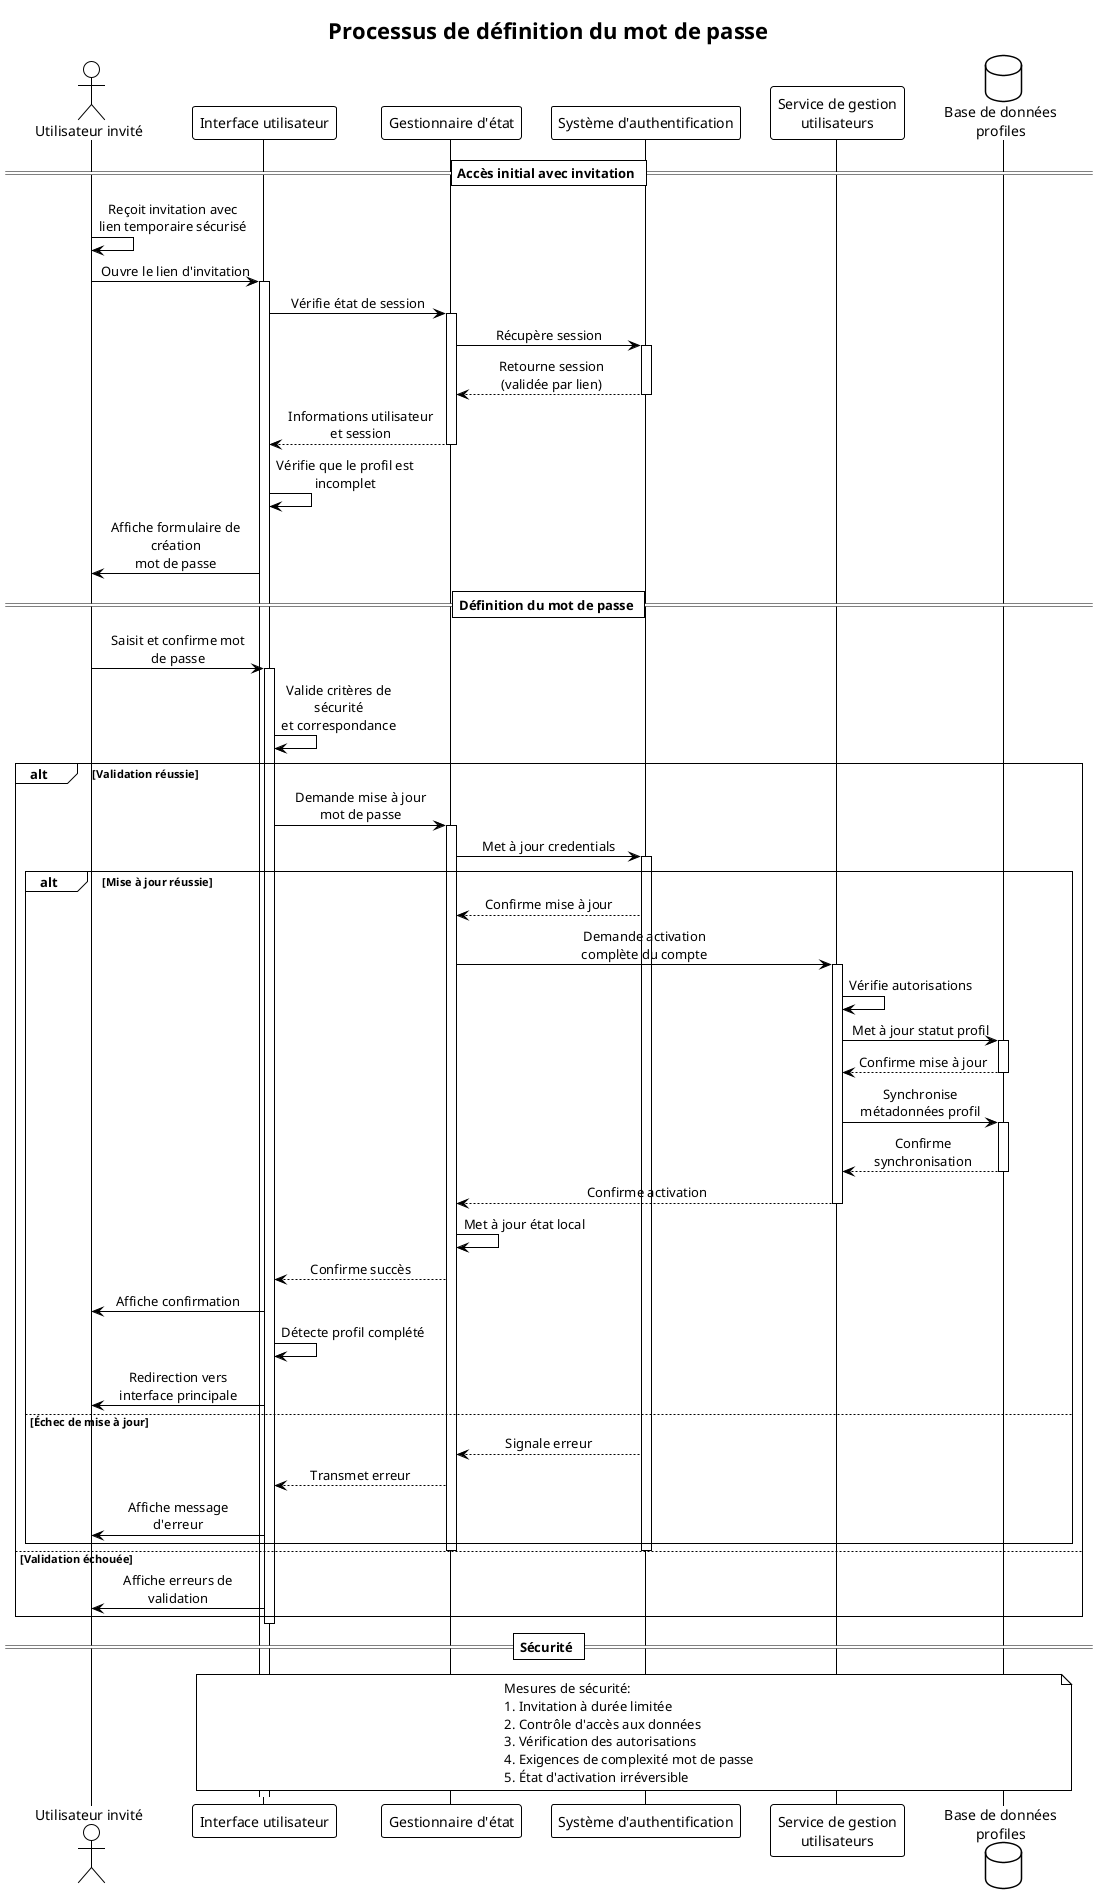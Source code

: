 @startuml "Définition du mot de passe"
!theme plain
skinparam sequenceMessageAlign center
skinparam responseMessageBelowArrow true
skinparam maxMessageSize 150

title "Processus de définition du mot de passe"

actor "Utilisateur invité" as User
participant "Interface utilisateur" as UI
participant "Gestionnaire d'état" as StateManager
participant "Système d'authentification" as AuthSystem
participant "Service de gestion\nutilisateurs" as UserService
database "Base de données\nprofiles" as ProfilesDB

== Accès initial avec invitation ==
User -> User : Reçoit invitation avec\nlien temporaire sécurisé
User -> UI : Ouvre le lien d'invitation
activate UI

UI -> StateManager : Vérifie état de session
activate StateManager
StateManager -> AuthSystem : Récupère session
activate AuthSystem
AuthSystem --> StateManager : Retourne session (validée par lien)
deactivate AuthSystem
StateManager --> UI : Informations utilisateur et session
deactivate StateManager

UI -> UI : Vérifie que le profil est incomplet
UI -> User : Affiche formulaire de création\nmot de passe

== Définition du mot de passe ==
User -> UI : Saisit et confirme mot de passe
activate UI
UI -> UI : Valide critères de sécurité\net correspondance
alt Validation réussie
    UI -> StateManager : Demande mise à jour mot de passe
    activate StateManager
    StateManager -> AuthSystem : Met à jour credentials
    activate AuthSystem
    
    alt Mise à jour réussie
        AuthSystem --> StateManager : Confirme mise à jour
        
        StateManager -> UserService : Demande activation complète du compte
        activate UserService
        UserService -> UserService : Vérifie autorisations
        UserService -> ProfilesDB : Met à jour statut profil
        activate ProfilesDB
        ProfilesDB --> UserService : Confirme mise à jour
        deactivate ProfilesDB
        
        UserService -> ProfilesDB : Synchronise métadonnées profil
        activate ProfilesDB
        ProfilesDB --> UserService : Confirme synchronisation
        deactivate ProfilesDB
        
        UserService --> StateManager : Confirme activation
        deactivate UserService
        
        StateManager -> StateManager : Met à jour état local
        StateManager --> UI : Confirme succès
        
        UI -> User : Affiche confirmation
        UI -> UI : Détecte profil complété
        UI -> User : Redirection vers interface principale
    else Échec de mise à jour
        AuthSystem --> StateManager : Signale erreur
        StateManager --> UI : Transmet erreur
        UI -> User : Affiche message d'erreur
    end
    
    deactivate AuthSystem
    deactivate StateManager
else Validation échouée
    UI -> User : Affiche erreurs de validation
end

deactivate UI

== Sécurité ==
note over UI, ProfilesDB
  Mesures de sécurité:
  1. Invitation à durée limitée
  2. Contrôle d'accès aux données
  3. Vérification des autorisations
  4. Exigences de complexité mot de passe
  5. État d'activation irréversible
end note

@enduml